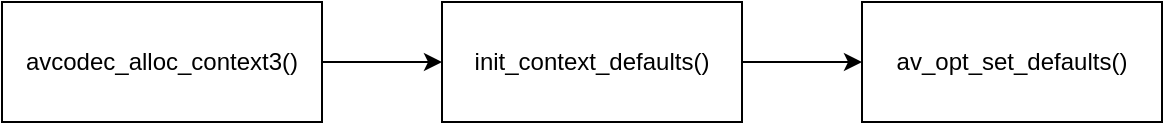 <mxfile version="20.2.3" type="device"><diagram id="CCSkUD4YMc4SreTmyc2y" name="第 1 页"><mxGraphModel dx="1422" dy="865" grid="1" gridSize="10" guides="1" tooltips="1" connect="1" arrows="1" fold="1" page="1" pageScale="1" pageWidth="827" pageHeight="1169" math="0" shadow="0"><root><mxCell id="0"/><mxCell id="1" parent="0"/><mxCell id="S5GZ4qPiAid1D7BKhp3l-5" value="" style="edgeStyle=orthogonalEdgeStyle;rounded=0;orthogonalLoop=1;jettySize=auto;html=1;" parent="1" source="e5IqjNc-tpapWqmCTDuo-1" target="S5GZ4qPiAid1D7BKhp3l-1" edge="1"><mxGeometry relative="1" as="geometry"/></mxCell><mxCell id="e5IqjNc-tpapWqmCTDuo-1" value="avcodec_alloc_context3()" style="rounded=0;whiteSpace=wrap;html=1;" parent="1" vertex="1"><mxGeometry x="80" y="383" width="160" height="60" as="geometry"/></mxCell><mxCell id="S5GZ4qPiAid1D7BKhp3l-6" value="" style="edgeStyle=orthogonalEdgeStyle;rounded=0;orthogonalLoop=1;jettySize=auto;html=1;" parent="1" source="S5GZ4qPiAid1D7BKhp3l-1" target="S5GZ4qPiAid1D7BKhp3l-2" edge="1"><mxGeometry relative="1" as="geometry"/></mxCell><mxCell id="S5GZ4qPiAid1D7BKhp3l-1" value="init_context_defaults()" style="rounded=0;whiteSpace=wrap;html=1;" parent="1" vertex="1"><mxGeometry x="300" y="383" width="150" height="60" as="geometry"/></mxCell><mxCell id="S5GZ4qPiAid1D7BKhp3l-2" value="av_opt_set_defaults()" style="rounded=0;whiteSpace=wrap;html=1;" parent="1" vertex="1"><mxGeometry x="510" y="383" width="150" height="60" as="geometry"/></mxCell></root></mxGraphModel></diagram></mxfile>